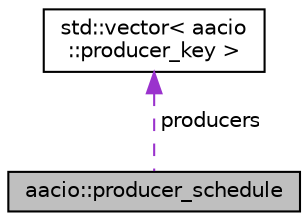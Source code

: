 digraph "aacio::producer_schedule"
{
  edge [fontname="Helvetica",fontsize="10",labelfontname="Helvetica",labelfontsize="10"];
  node [fontname="Helvetica",fontsize="10",shape=record];
  Node1 [label="aacio::producer_schedule",height=0.2,width=0.4,color="black", fillcolor="grey75", style="filled", fontcolor="black"];
  Node2 -> Node1 [dir="back",color="darkorchid3",fontsize="10",style="dashed",label=" producers" ,fontname="Helvetica"];
  Node2 [label="std::vector\< aacio\l::producer_key \>",height=0.2,width=0.4,color="black", fillcolor="white", style="filled",URL="$classstd_1_1vector.html"];
}
